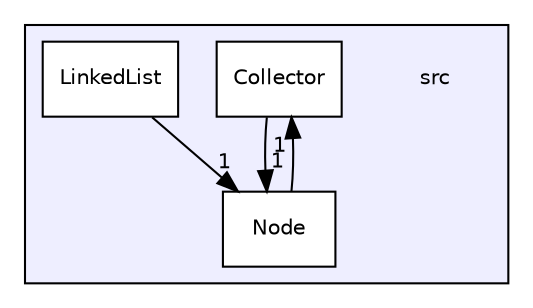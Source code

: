 digraph "src" {
  compound=true
  node [ fontsize="10", fontname="Helvetica"];
  edge [ labelfontsize="10", labelfontname="Helvetica"];
  subgraph clusterdir_68267d1309a1af8e8297ef4c3efbcdba {
    graph [ bgcolor="#eeeeff", pencolor="black", label="" URL="dir_68267d1309a1af8e8297ef4c3efbcdba.html"];
    dir_68267d1309a1af8e8297ef4c3efbcdba [shape=plaintext label="src"];
    dir_53dcf42a3f77ddc8ddc4e29dac0b4a66 [shape=box label="Collector" color="black" fillcolor="white" style="filled" URL="dir_53dcf42a3f77ddc8ddc4e29dac0b4a66.html"];
    dir_65b8d0b6e0e29b5eee9690bc1b0d6223 [shape=box label="LinkedList" color="black" fillcolor="white" style="filled" URL="dir_65b8d0b6e0e29b5eee9690bc1b0d6223.html"];
    dir_b58074d1ab8f1cdb408f4e393650beb8 [shape=box label="Node" color="black" fillcolor="white" style="filled" URL="dir_b58074d1ab8f1cdb408f4e393650beb8.html"];
  }
  dir_b58074d1ab8f1cdb408f4e393650beb8->dir_53dcf42a3f77ddc8ddc4e29dac0b4a66 [headlabel="1", labeldistance=1.5 headhref="dir_000003_000001.html"];
  dir_65b8d0b6e0e29b5eee9690bc1b0d6223->dir_b58074d1ab8f1cdb408f4e393650beb8 [headlabel="1", labeldistance=1.5 headhref="dir_000002_000003.html"];
  dir_53dcf42a3f77ddc8ddc4e29dac0b4a66->dir_b58074d1ab8f1cdb408f4e393650beb8 [headlabel="1", labeldistance=1.5 headhref="dir_000001_000003.html"];
}
